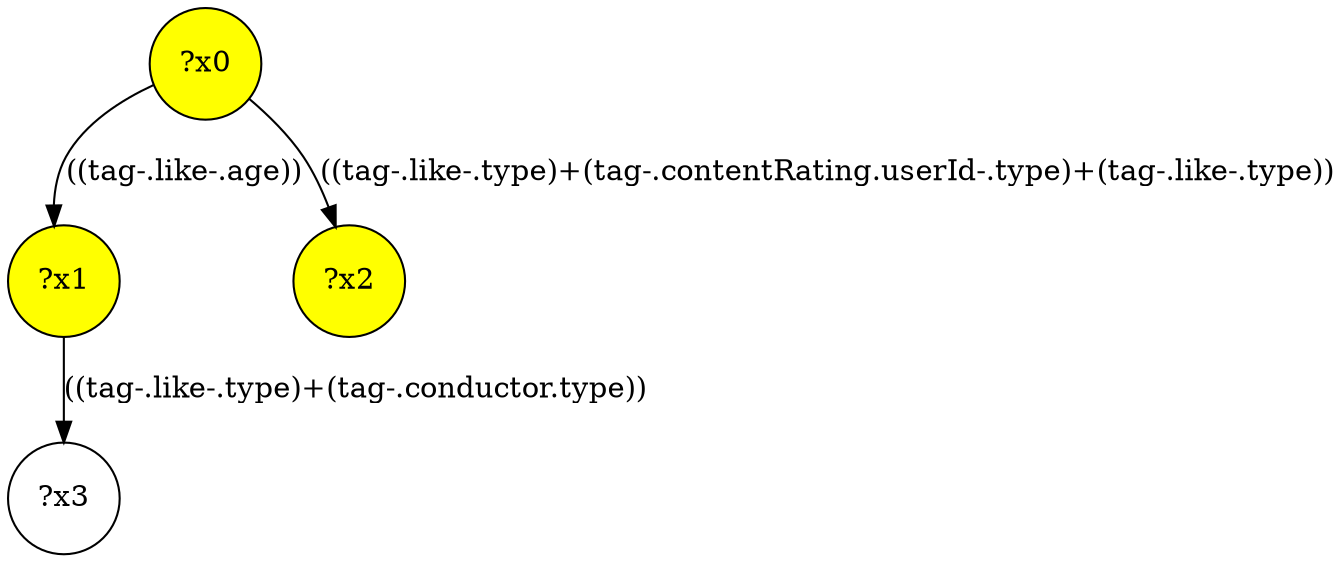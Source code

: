 digraph g {
	x0 [fillcolor="yellow", style="filled," shape=circle, label="?x0"];
	x1 [fillcolor="yellow", style="filled," shape=circle, label="?x1"];
	x2 [fillcolor="yellow", style="filled," shape=circle, label="?x2"];
	x0 -> x1 [label="((tag-.like-.age))"];
	x0 -> x2 [label="((tag-.like-.type)+(tag-.contentRating.userId-.type)+(tag-.like-.type))"];
	x3 [shape=circle, label="?x3"];
	x1 -> x3 [label="((tag-.like-.type)+(tag-.conductor.type))"];
}
